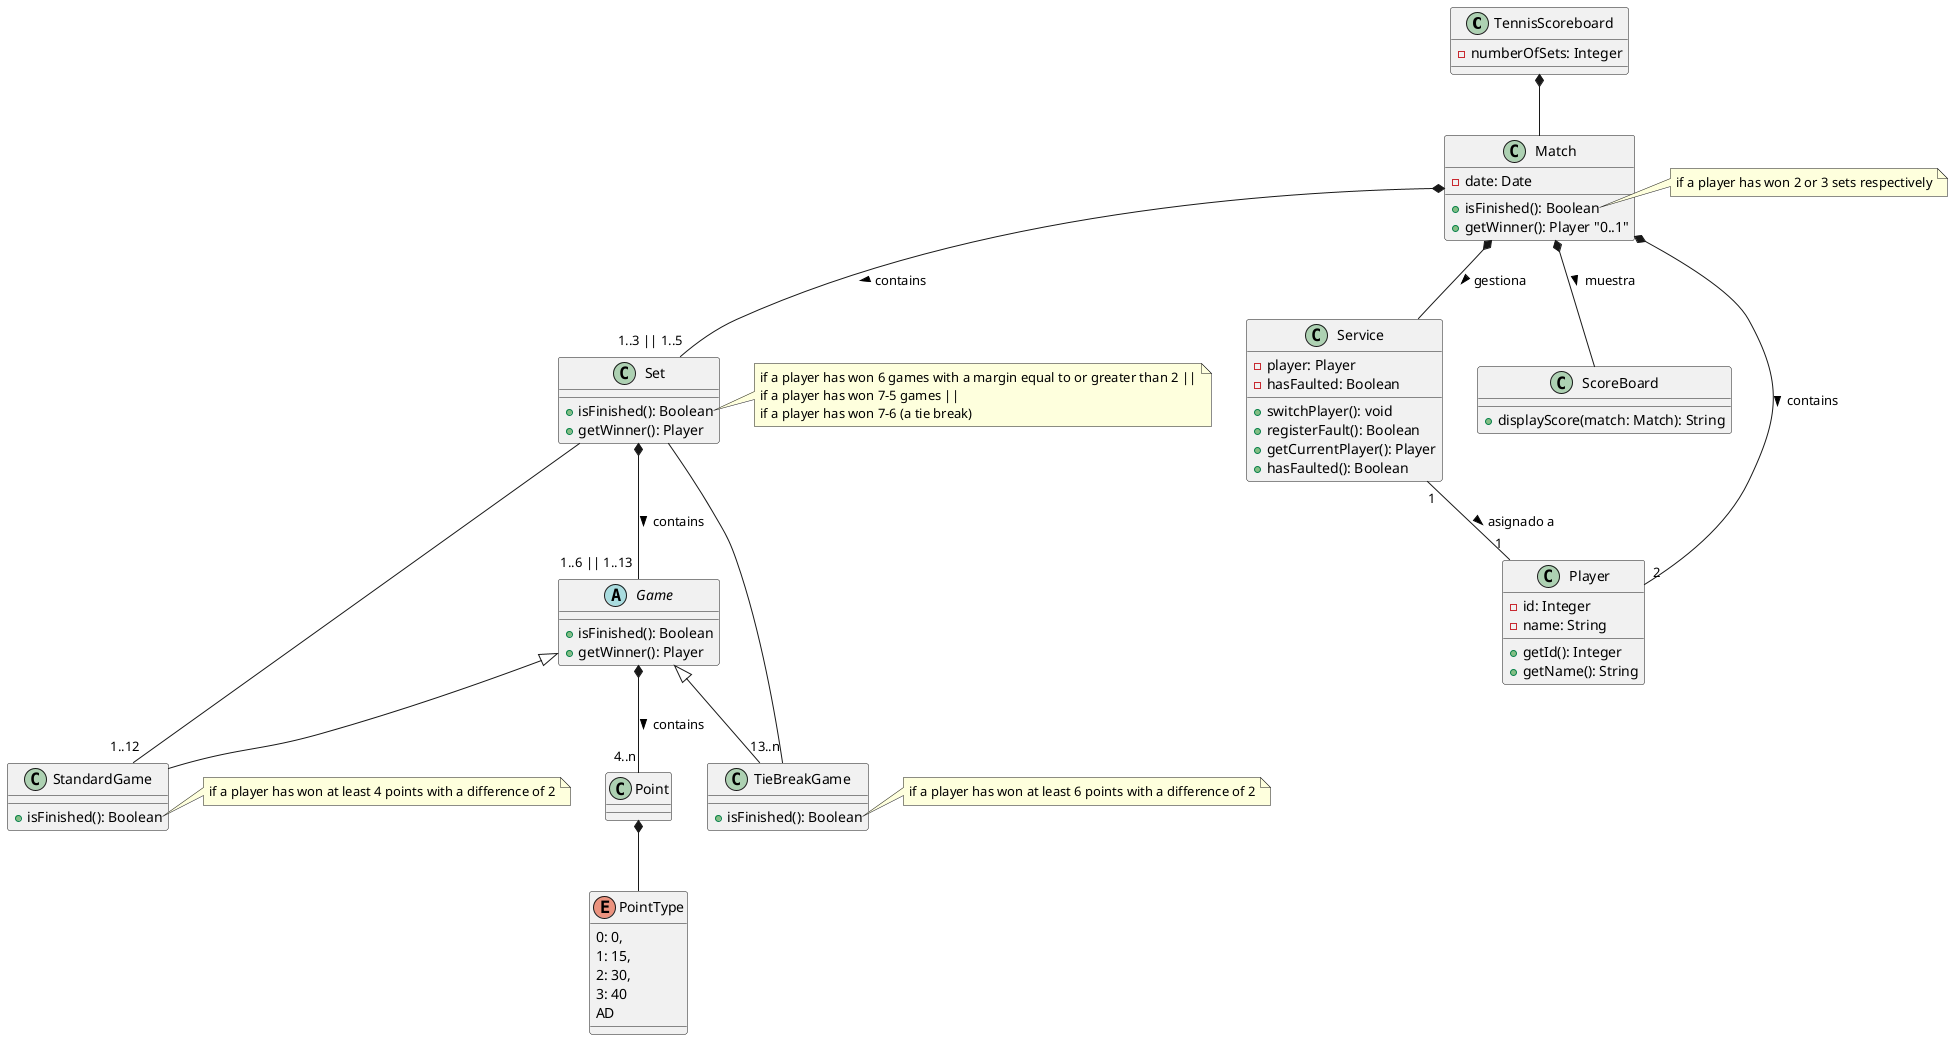 @startuml TennisScoreboard

class TennisScoreboard {
  -numberOfSets: Integer
}

class Match {
  -date: Date
  +isFinished(): Boolean
  +getWinner(): Player "0..1"
}

note right of Match::isFinished
if a player has won 2 or 3 sets respectively
end note

class Player {
  -id: Integer
  -name: String
  +getId(): Integer
  +getName(): String
}

class ScoreBoard {
  +displayScore(match: Match): String
}

class Set {
  +isFinished(): Boolean
  +getWinner(): Player
}

note right of Set::isFinished
if a player has won 6 games with a margin equal to or greater than 2 ||
if a player has won 7-5 games ||
if a player has won 7-6 (a tie break) 
end note

abstract class Game {
  +isFinished(): Boolean
  +getWinner(): Player
}

class StandardGame extends Game {
 +isFinished(): Boolean
}

note right of StandardGame::isFinished
if a player has won at least 4 points with a difference of 2
end note

class TieBreakGame extends Game {
 +isFinished(): Boolean
}

note right of TieBreakGame::isFinished
if a player has won at least 6 points with a difference of 2
end note

class Point {}

enum PointType {
  0: 0,
  1: 15,
  2: 30,
  3: 40
  AD
}

class Service {
  -player: Player
  -hasFaulted: Boolean
  +switchPlayer(): void
  +registerFault(): Boolean
  +getCurrentPlayer(): Player
  +hasFaulted(): Boolean
}

TennisScoreboard *-- Match

Match *-- "2" Player : contains >
Match *-- "1..3 || 1..5" Set : contains >
Match *-- ScoreBoard : muestra >
Match *-- Service : gestiona >

Set  *-- "1..6 || 1..13" Game : contains >
Set  --- "1..12" StandardGame
Set  --- "13..n" TieBreakGame

Game *-- "4..n" Point : contains >

Point *-- PointType 

Service "1" -- "1" Player : asignado a >

@enduml